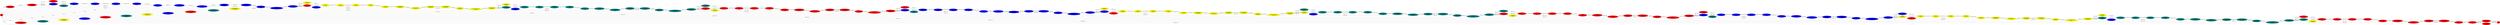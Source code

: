 graph {
rankdir=LR
input[label="input\n0.0ms\n0.0MB", style=filled, fillcolor="red"]
Embedding[label="Embedding\n0.0583449592590332ms\n63.2894140625MB", style=filled, fillcolor="red"]
layer_0_Layer_Norm_Before[label="layer_0_Layer_Norm_Before\n0.0012706559896469ms\n9.9697265625MB", style=filled, fillcolor="red"]
layer_0_Query[label="layer_0_Query\n0.0174765129089355ms\n32.2529296875MB", style=filled, fillcolor="red"]
layer_0_Key[label="layer_0_Key\n0.0172313270568847ms\n22.2529296875MB", style=filled, fillcolor="blue"]
layer_0_Value[label="layer_0_Value\n0.0172220478057861ms\n2.2529296875MB", style=filled, fillcolor="teal"]
layer_0_mul[label="layer_0_mul\n0.0885497283935546ms\n498.0MB", style=filled, fillcolor="blue"]
layer_0_div[label="layer_0_div\n0.0305673599243164ms\n520.0MB", style=filled, fillcolor="blue"]
layer_0_softmax[label="layer_0_softmax\n0.0729390106201171ms\n0.0MB", style=filled, fillcolor="blue"]
layer_0_dropout[label="layer_0_dropout\n0.0002622080147266ms\n0.0MB", style=filled, fillcolor="blue"]
layer_0_context[label="layer_0_context\n0.0718917465209961ms\n20.0MB", style=filled, fillcolor="blue"]
layer_0_Self_Attention_Output[label="layer_0_Self_Attention_Output\n0.0175464000701904ms\n2.2529296875MB", style=filled, fillcolor="blue"]
layer_0_Residual_Connection_1[label="layer_0_Residual_Connection_1\n0.0009762240052223ms\n0.0MB", style=filled, fillcolor="blue"]
layer_0_Layer_Norm_After[label="layer_0_Layer_Norm_After\n0.0013572800159454ms\n20.005859375MB", style=filled, fillcolor="blue"]
layer_0_Intermediate_Forward[label="layer_0_Intermediate_Forward\n0.0711145935058593ms\n79.01171875MB", style=filled, fillcolor="blue"]
layer_0_Output[label="layer_0_Output\n0.0656635818481445ms\n9.0029296875MB", style=filled, fillcolor="blue"]
layer_0_mid_position_embedding[label="layer_0_mid_position_embedding\n0.0293304958343505ms\n1.1455078125MB", style=filled, fillcolor="yellow"]
layer_0_add_mid_position_embedding[label="layer_0_add_mid_position_embedding\n0.0009008640050888ms\n0.0MB", style=filled, fillcolor="blue"]
layer_1_Layer_Norm_Before[label="layer_1_Layer_Norm_Before\n0.0012863039970397ms\n9.9697265625MB", style=filled, fillcolor="blue"]
layer_1_Query[label="layer_1_Query\n0.0174379196166992ms\n2.2529296875MB", style=filled, fillcolor="yellow"]
layer_1_Key[label="layer_1_Key\n0.01728169631958ms\n2.2529296875MB", style=filled, fillcolor="red"]
layer_1_Value[label="layer_1_Value\n0.0174435844421386ms\n2.2529296875MB", style=filled, fillcolor="blue"]
layer_1_mul[label="layer_1_mul\n0.0886691513061523ms\n520.0MB", style=filled, fillcolor="yellow"]
layer_1_div[label="layer_1_div\n0.0306256313323974ms\n520.0MB", style=filled, fillcolor="yellow"]
layer_1_softmax[label="layer_1_softmax\n0.0736061782836914ms\n0.0MB", style=filled, fillcolor="yellow"]
layer_1_dropout[label="layer_1_dropout\n0.00018806399405ms\n0.0MB", style=filled, fillcolor="yellow"]
layer_1_context[label="layer_1_context\n0.0715413436889648ms\n0.0MB", style=filled, fillcolor="yellow"]
layer_1_Self_Attention_Output[label="layer_1_Self_Attention_Output\n0.0174567031860351ms\n2.2529296875MB", style=filled, fillcolor="yellow"]
layer_1_Residual_Connection_1[label="layer_1_Residual_Connection_1\n0.0009709759950637ms\n0.0MB", style=filled, fillcolor="yellow"]
layer_1_Layer_Norm_After[label="layer_1_Layer_Norm_After\n0.0013173439502716ms\n20.005859375MB", style=filled, fillcolor="yellow"]
layer_1_Intermediate_Forward[label="layer_1_Intermediate_Forward\n0.0710699234008789ms\n79.01171875MB", style=filled, fillcolor="yellow"]
layer_1_Output[label="layer_1_Output\n0.0663548126220703ms\n9.0029296875MB", style=filled, fillcolor="yellow"]
layer_1_mid_position_embedding[label="layer_1_mid_position_embedding\n0.0292732162475585ms\n1.1455078125MB", style=filled, fillcolor="teal"]
layer_1_add_mid_position_embedding[label="layer_1_add_mid_position_embedding\n0.0009574720263481ms\n0.0MB", style=filled, fillcolor="yellow"]
layer_2_Layer_Norm_Before[label="layer_2_Layer_Norm_Before\n0.001285087943077ms\n9.9697265625MB", style=filled, fillcolor="yellow"]
layer_2_Query[label="layer_2_Query\n0.0174427833557128ms\n2.2529296875MB", style=filled, fillcolor="yellow"]
layer_2_Key[label="layer_2_Key\n0.0171657276153564ms\n2.2529296875MB", style=filled, fillcolor="teal"]
layer_2_Value[label="layer_2_Value\n0.0173848648071289ms\n2.2529296875MB", style=filled, fillcolor="blue"]
layer_2_mul[label="layer_2_mul\n0.0887181091308593ms\n520.0MB", style=filled, fillcolor="teal"]
layer_2_div[label="layer_2_div\n0.030614688873291ms\n520.0MB", style=filled, fillcolor="teal"]
layer_2_softmax[label="layer_2_softmax\n0.0784569625854492ms\n0.0MB", style=filled, fillcolor="teal"]
layer_2_dropout[label="layer_2_dropout\n0.0002414080053567ms\n0.0MB", style=filled, fillcolor="teal"]
layer_2_context[label="layer_2_context\n0.0715481262207031ms\n0.0MB", style=filled, fillcolor="teal"]
layer_2_Self_Attention_Output[label="layer_2_Self_Attention_Output\n0.0177699832916259ms\n2.2529296875MB", style=filled, fillcolor="teal"]
layer_2_Residual_Connection_1[label="layer_2_Residual_Connection_1\n0.0011152319908142ms\n0.0MB", style=filled, fillcolor="teal"]
layer_2_Layer_Norm_After[label="layer_2_Layer_Norm_After\n0.0013799359798431ms\n20.005859375MB", style=filled, fillcolor="teal"]
layer_2_Intermediate_Forward[label="layer_2_Intermediate_Forward\n0.0712279663085937ms\n79.01171875MB", style=filled, fillcolor="teal"]
layer_2_Output[label="layer_2_Output\n0.0664855651855468ms\n9.0029296875MB", style=filled, fillcolor="teal"]
layer_2_mid_position_embedding[label="layer_2_mid_position_embedding\n0.0293497924804687ms\n1.1455078125MB", style=filled, fillcolor="red"]
layer_2_add_mid_position_embedding[label="layer_2_add_mid_position_embedding\n0.0008980799913406ms\n0.0MB", style=filled, fillcolor="teal"]
layer_3_Layer_Norm_Before[label="layer_3_Layer_Norm_Before\n0.0013761279582977ms\n9.9697265625MB", style=filled, fillcolor="teal"]
layer_3_Query[label="layer_3_Query\n0.0174609279632568ms\n2.2529296875MB", style=filled, fillcolor="teal"]
layer_3_Key[label="layer_3_Key\n0.0173723526000976ms\n2.2529296875MB", style=filled, fillcolor="red"]
layer_3_Value[label="layer_3_Value\n0.0173704643249511ms\n2.2529296875MB", style=filled, fillcolor="yellow"]
layer_3_mul[label="layer_3_mul\n0.0886422424316406ms\n520.0MB", style=filled, fillcolor="red"]
layer_3_div[label="layer_3_div\n0.0306906242370605ms\n520.0MB", style=filled, fillcolor="red"]
layer_3_softmax[label="layer_3_softmax\n0.0732630081176757ms\n0.0MB", style=filled, fillcolor="red"]
layer_3_dropout[label="layer_3_dropout\n0.0002318720072507ms\n0.0MB", style=filled, fillcolor="red"]
layer_3_context[label="layer_3_context\n0.0715023651123046ms\n0.0MB", style=filled, fillcolor="red"]
layer_3_Self_Attention_Output[label="layer_3_Self_Attention_Output\n0.0173229122161865ms\n2.2529296875MB", style=filled, fillcolor="red"]
layer_3_Residual_Connection_1[label="layer_3_Residual_Connection_1\n0.0009762560129165ms\n0.0MB", style=filled, fillcolor="red"]
layer_3_Layer_Norm_After[label="layer_3_Layer_Norm_After\n0.0013334399461746ms\n20.005859375MB", style=filled, fillcolor="red"]
layer_3_Intermediate_Forward[label="layer_3_Intermediate_Forward\n0.0709845428466796ms\n79.01171875MB", style=filled, fillcolor="red"]
layer_3_Output[label="layer_3_Output\n0.066300064086914ms\n9.0029296875MB", style=filled, fillcolor="red"]
layer_3_mid_position_embedding[label="layer_3_mid_position_embedding\n0.0292816314697265ms\n1.1455078125MB", style=filled, fillcolor="blue"]
layer_3_add_mid_position_embedding[label="layer_3_add_mid_position_embedding\n0.0009625279903411ms\n0.0MB", style=filled, fillcolor="red"]
layer_4_Layer_Norm_Before[label="layer_4_Layer_Norm_Before\n0.0012958079576492ms\n9.9697265625MB", style=filled, fillcolor="red"]
layer_4_Query[label="layer_4_Query\n0.0173817920684814ms\n2.2529296875MB", style=filled, fillcolor="red"]
layer_4_Key[label="layer_4_Key\n0.0171687030792236ms\n2.2529296875MB", style=filled, fillcolor="blue"]
layer_4_Value[label="layer_4_Value\n0.017212287902832ms\n2.2529296875MB", style=filled, fillcolor="teal"]
layer_4_mul[label="layer_4_mul\n0.0886120300292968ms\n520.0MB", style=filled, fillcolor="blue"]
layer_4_div[label="layer_4_div\n0.0306422729492187ms\n520.0MB", style=filled, fillcolor="blue"]
layer_4_softmax[label="layer_4_softmax\n0.0727715530395507ms\n0.0MB", style=filled, fillcolor="blue"]
layer_4_dropout[label="layer_4_dropout\n0.0001792320013046ms\n0.0MB", style=filled, fillcolor="blue"]
layer_4_context[label="layer_4_context\n0.0715324172973632ms\n0.0MB", style=filled, fillcolor="blue"]
layer_4_Self_Attention_Output[label="layer_4_Self_Attention_Output\n0.0175042552947998ms\n2.2529296875MB", style=filled, fillcolor="blue"]
layer_4_Residual_Connection_1[label="layer_4_Residual_Connection_1\n0.001180927991867ms\n0.0MB", style=filled, fillcolor="blue"]
layer_4_Layer_Norm_After[label="layer_4_Layer_Norm_After\n0.0013599679470062ms\n20.005859375MB", style=filled, fillcolor="blue"]
layer_4_Intermediate_Forward[label="layer_4_Intermediate_Forward\n0.071231201171875ms\n79.01171875MB", style=filled, fillcolor="blue"]
layer_4_Output[label="layer_4_Output\n0.0671391067504882ms\n9.0029296875MB", style=filled, fillcolor="blue"]
layer_4_mid_position_embedding[label="layer_4_mid_position_embedding\n0.029703104019165ms\n1.1455078125MB", style=filled, fillcolor="yellow"]
layer_4_add_mid_position_embedding[label="layer_4_add_mid_position_embedding\n0.0009407680034637ms\n0.0MB", style=filled, fillcolor="blue"]
layer_5_Layer_Norm_Before[label="layer_5_Layer_Norm_Before\n0.0013020479679107ms\n9.9697265625MB", style=filled, fillcolor="blue"]
layer_5_Query[label="layer_5_Query\n0.0172972164154052ms\n2.2529296875MB", style=filled, fillcolor="yellow"]
layer_5_Key[label="layer_5_Key\n0.0173836154937744ms\n2.2529296875MB", style=filled, fillcolor="blue"]
layer_5_Value[label="layer_5_Value\n0.0172439041137695ms\n2.2529296875MB", style=filled, fillcolor="red"]
layer_5_mul[label="layer_5_mul\n0.0886316452026367ms\n520.0MB", style=filled, fillcolor="yellow"]
layer_5_div[label="layer_5_div\n0.0306476802825927ms\n520.0MB", style=filled, fillcolor="yellow"]
layer_5_softmax[label="layer_5_softmax\n0.0728098526000976ms\n0.0MB", style=filled, fillcolor="yellow"]
layer_5_dropout[label="layer_5_dropout\n0.0002173119932413ms\n0.0MB", style=filled, fillcolor="yellow"]
layer_5_context[label="layer_5_context\n0.0715170211791992ms\n0.0MB", style=filled, fillcolor="yellow"]
layer_5_Self_Attention_Output[label="layer_5_Self_Attention_Output\n0.0172768325805664ms\n2.2529296875MB", style=filled, fillcolor="yellow"]
layer_5_Residual_Connection_1[label="layer_5_Residual_Connection_1\n0.0009704319834709ms\n0.0MB", style=filled, fillcolor="yellow"]
layer_5_Layer_Norm_After[label="layer_5_Layer_Norm_After\n0.0014104319810867ms\n20.005859375MB", style=filled, fillcolor="yellow"]
layer_5_Intermediate_Forward[label="layer_5_Intermediate_Forward\n0.0710872955322265ms\n79.01171875MB", style=filled, fillcolor="yellow"]
layer_5_Output[label="layer_5_Output\n0.0663601608276367ms\n9.0029296875MB", style=filled, fillcolor="yellow"]
layer_5_mid_position_embedding[label="layer_5_mid_position_embedding\n0.0293544960021972ms\n1.1455078125MB", style=filled, fillcolor="teal"]
layer_5_add_mid_position_embedding[label="layer_5_add_mid_position_embedding\n0.0009514880180358ms\n0.0MB", style=filled, fillcolor="yellow"]
layer_6_Layer_Norm_Before[label="layer_6_Layer_Norm_Before\n0.0013443839550018ms\n9.9697265625MB", style=filled, fillcolor="yellow"]
layer_6_Query[label="layer_6_Query\n0.0173742713928222ms\n2.2529296875MB", style=filled, fillcolor="teal"]
layer_6_Key[label="layer_6_Key\n0.0173527679443359ms\n2.2529296875MB", style=filled, fillcolor="yellow"]
layer_6_Value[label="layer_6_Value\n0.0173970870971679ms\n2.2529296875MB", style=filled, fillcolor="blue"]
layer_6_mul[label="layer_6_mul\n0.0886671371459961ms\n520.0MB", style=filled, fillcolor="teal"]
layer_6_div[label="layer_6_div\n0.0306786556243896ms\n520.0MB", style=filled, fillcolor="teal"]
layer_6_softmax[label="layer_6_softmax\n0.072787841796875ms\n0.0MB", style=filled, fillcolor="teal"]
layer_6_dropout[label="layer_6_dropout\n0.0002245119959115ms\n0.0MB", style=filled, fillcolor="teal"]
layer_6_context[label="layer_6_context\n0.0712668762207031ms\n0.0MB", style=filled, fillcolor="teal"]
layer_6_Self_Attention_Output[label="layer_6_Self_Attention_Output\n0.0175485763549804ms\n2.2529296875MB", style=filled, fillcolor="teal"]
layer_6_Residual_Connection_1[label="layer_6_Residual_Connection_1\n0.0009695680141448ms\n0.0MB", style=filled, fillcolor="teal"]
layer_6_Layer_Norm_After[label="layer_6_Layer_Norm_After\n0.0012995200157165ms\n20.005859375MB", style=filled, fillcolor="teal"]
layer_6_Intermediate_Forward[label="layer_6_Intermediate_Forward\n0.0710302734375ms\n79.01171875MB", style=filled, fillcolor="teal"]
layer_6_Output[label="layer_6_Output\n0.0665446090698242ms\n9.0029296875MB", style=filled, fillcolor="teal"]
layer_6_mid_position_embedding[label="layer_6_mid_position_embedding\n0.029491039276123ms\n1.1455078125MB", style=filled, fillcolor="red"]
layer_6_add_mid_position_embedding[label="layer_6_add_mid_position_embedding\n0.0010459200143814ms\n0.0MB", style=filled, fillcolor="teal"]
layer_7_Layer_Norm_Before[label="layer_7_Layer_Norm_Before\n0.0013665280342102ms\n9.9697265625MB", style=filled, fillcolor="teal"]
layer_7_Query[label="layer_7_Query\n0.0175803203582763ms\n2.2529296875MB", style=filled, fillcolor="teal"]
layer_7_Key[label="layer_7_Key\n0.0174375991821289ms\n2.2529296875MB", style=filled, fillcolor="red"]
layer_7_Value[label="layer_7_Value\n0.0173796806335449ms\n2.2529296875MB", style=filled, fillcolor="yellow"]
layer_7_mul[label="layer_7_mul\n0.0890696945190429ms\n520.0MB", style=filled, fillcolor="red"]
layer_7_div[label="layer_7_div\n0.0306241607666015ms\n520.0MB", style=filled, fillcolor="red"]
layer_7_softmax[label="layer_7_softmax\n0.0728324508666992ms\n0.0MB", style=filled, fillcolor="red"]
layer_7_dropout[label="layer_7_dropout\n0.0002377600073814ms\n0.0MB", style=filled, fillcolor="red"]
layer_7_context[label="layer_7_context\n0.0715547866821289ms\n0.0MB", style=filled, fillcolor="red"]
layer_7_Self_Attention_Output[label="layer_7_Self_Attention_Output\n0.0175222721099853ms\n2.2529296875MB", style=filled, fillcolor="red"]
layer_7_Residual_Connection_1[label="layer_7_Residual_Connection_1\n0.0009873600006103ms\n0.0MB", style=filled, fillcolor="red"]
layer_7_Layer_Norm_After[label="layer_7_Layer_Norm_After\n0.0014289599657058ms\n20.005859375MB", style=filled, fillcolor="red"]
layer_7_Intermediate_Forward[label="layer_7_Intermediate_Forward\n0.0711292190551757ms\n79.01171875MB", style=filled, fillcolor="red"]
layer_7_Output[label="layer_7_Output\n0.0663224029541015ms\n9.0029296875MB", style=filled, fillcolor="red"]
layer_7_mid_position_embedding[label="layer_7_mid_position_embedding\n0.0292841911315917ms\n1.1455078125MB", style=filled, fillcolor="blue"]
layer_7_add_mid_position_embedding[label="layer_7_add_mid_position_embedding\n0.0009536640048027ms\n0.0MB", style=filled, fillcolor="red"]
layer_8_Layer_Norm_Before[label="layer_8_Layer_Norm_Before\n0.0013525760173797ms\n9.9697265625MB", style=filled, fillcolor="red"]
layer_8_Query[label="layer_8_Query\n0.0172825279235839ms\n2.2529296875MB", style=filled, fillcolor="red"]
layer_8_Key[label="layer_8_Key\n0.0173703670501709ms\n2.2529296875MB", style=filled, fillcolor="blue"]
layer_8_Value[label="layer_8_Value\n0.017399616241455ms\n2.2529296875MB", style=filled, fillcolor="teal"]
layer_8_mul[label="layer_8_mul\n0.088663230895996ms\n520.0MB", style=filled, fillcolor="blue"]
layer_8_div[label="layer_8_div\n0.0306089916229248ms\n520.0MB", style=filled, fillcolor="blue"]
layer_8_softmax[label="layer_8_softmax\n0.0729966430664062ms\n0.0MB", style=filled, fillcolor="blue"]
layer_8_dropout[label="layer_8_dropout\n0.0002002879977226ms\n0.0MB", style=filled, fillcolor="blue"]
layer_8_context[label="layer_8_context\n0.0712403182983398ms\n0.0MB", style=filled, fillcolor="blue"]
layer_8_Self_Attention_Output[label="layer_8_Self_Attention_Output\n0.0175287036895751ms\n2.2529296875MB", style=filled, fillcolor="blue"]
layer_8_Residual_Connection_1[label="layer_8_Residual_Connection_1\n0.0009695680141448ms\n0.0MB", style=filled, fillcolor="blue"]
layer_8_Layer_Norm_After[label="layer_8_Layer_Norm_After\n0.0013068480491638ms\n20.005859375MB", style=filled, fillcolor="blue"]
layer_8_Intermediate_Forward[label="layer_8_Intermediate_Forward\n0.0710932159423828ms\n79.01171875MB", style=filled, fillcolor="blue"]
layer_8_Output[label="layer_8_Output\n0.0659056015014648ms\n9.0029296875MB", style=filled, fillcolor="blue"]
layer_8_mid_position_embedding[label="layer_8_mid_position_embedding\n0.0294362564086914ms\n1.1455078125MB", style=filled, fillcolor="yellow"]
layer_8_add_mid_position_embedding[label="layer_8_add_mid_position_embedding\n0.0009204480051994ms\n0.0MB", style=filled, fillcolor="blue"]
layer_9_Layer_Norm_Before[label="layer_9_Layer_Norm_Before\n0.0013315839767456ms\n9.9697265625MB", style=filled, fillcolor="blue"]
layer_9_Query[label="layer_9_Query\n0.0174747524261474ms\n2.2529296875MB", style=filled, fillcolor="blue"]
layer_9_Key[label="layer_9_Key\n0.0173565120697021ms\n2.2529296875MB", style=filled, fillcolor="yellow"]
layer_9_Value[label="layer_9_Value\n0.0174068489074707ms\n2.2529296875MB", style=filled, fillcolor="red"]
layer_9_mul[label="layer_9_mul\n0.0886564788818359ms\n520.0MB", style=filled, fillcolor="yellow"]
layer_9_div[label="layer_9_div\n0.030608736038208ms\n520.0MB", style=filled, fillcolor="yellow"]
layer_9_softmax[label="layer_9_softmax\n0.0734276504516601ms\n0.0MB", style=filled, fillcolor="yellow"]
layer_9_dropout[label="layer_9_dropout\n0.0001951680034399ms\n0.0MB", style=filled, fillcolor="yellow"]
layer_9_context[label="layer_9_context\n0.0712035217285156ms\n0.0MB", style=filled, fillcolor="yellow"]
layer_9_Self_Attention_Output[label="layer_9_Self_Attention_Output\n0.0175230083465576ms\n2.2529296875MB", style=filled, fillcolor="yellow"]
layer_9_Residual_Connection_1[label="layer_9_Residual_Connection_1\n0.0009803839921951ms\n0.0MB", style=filled, fillcolor="yellow"]
layer_9_Layer_Norm_After[label="layer_9_Layer_Norm_After\n0.0013312640190124ms\n20.005859375MB", style=filled, fillcolor="yellow"]
layer_9_Intermediate_Forward[label="layer_9_Intermediate_Forward\n0.0711100769042968ms\n79.01171875MB", style=filled, fillcolor="yellow"]
layer_9_Output[label="layer_9_Output\n0.0663685455322265ms\n9.0029296875MB", style=filled, fillcolor="yellow"]
layer_9_mid_position_embedding[label="layer_9_mid_position_embedding\n0.029705919265747ms\n1.1455078125MB", style=filled, fillcolor="teal"]
layer_9_add_mid_position_embedding[label="layer_9_add_mid_position_embedding\n0.000961088001728ms\n0.0MB", style=filled, fillcolor="yellow"]
layer_10_Layer_Norm_Before[label="layer_10_Layer_Norm_Before\n0.0012703039646148ms\n9.9697265625MB", style=filled, fillcolor="yellow"]
layer_10_Query[label="layer_10_Query\n0.0174214401245117ms\n2.2529296875MB", style=filled, fillcolor="yellow"]
layer_10_Key[label="layer_10_Key\n0.0173865928649902ms\n2.2529296875MB", style=filled, fillcolor="teal"]
layer_10_Value[label="layer_10_Value\n0.0174473285675048ms\n2.2529296875MB", style=filled, fillcolor="blue"]
layer_10_mul[label="layer_10_mul\n0.0886327056884765ms\n520.0MB", style=filled, fillcolor="teal"]
layer_10_div[label="layer_10_div\n0.030676191329956ms\n520.0MB", style=filled, fillcolor="teal"]
layer_10_softmax[label="layer_10_softmax\n0.073959487915039ms\n0.0MB", style=filled, fillcolor="teal"]
layer_10_dropout[label="layer_10_dropout\n0.0002190400063991ms\n0.0MB", style=filled, fillcolor="teal"]
layer_10_context[label="layer_10_context\n0.0712834854125976ms\n0.0MB", style=filled, fillcolor="teal"]
layer_10_Self_Attention_Output[label="layer_10_Self_Attention_Output\n0.0174771518707275ms\n2.2529296875MB", style=filled, fillcolor="teal"]
layer_10_Residual_Connection_1[label="layer_10_Residual_Connection_1\n0.0009636800289154ms\n0.0MB", style=filled, fillcolor="teal"]
layer_10_Layer_Norm_After[label="layer_10_Layer_Norm_After\n0.0012945280075073ms\n20.005859375MB", style=filled, fillcolor="teal"]
layer_10_Intermediate_Forward[label="layer_10_Intermediate_Forward\n0.0711186218261718ms\n79.01171875MB", style=filled, fillcolor="teal"]
layer_10_Output[label="layer_10_Output\n0.0663684158325195ms\n9.0029296875MB", style=filled, fillcolor="teal"]
layer_10_mid_position_embedding[label="layer_10_mid_position_embedding\n0.0298214073181152ms\n1.1455078125MB", style=filled, fillcolor="red"]
layer_10_add_mid_position_embedding[label="layer_10_add_mid_position_embedding\n0.0009691519737243ms\n0.0MB", style=filled, fillcolor="teal"]
layer_11_Layer_Norm_Before[label="layer_11_Layer_Norm_Before\n0.0013812160491943ms\n9.9697265625MB", style=filled, fillcolor="teal"]
layer_11_Query[label="layer_11_Query\n0.0173419513702392ms\n2.2529296875MB", style=filled, fillcolor="red"]
layer_11_Key[label="layer_11_Key\n0.0174547843933105ms\n2.2529296875MB", style=filled, fillcolor="teal"]
layer_11_Value[label="layer_11_Value\n0.0174020156860351ms\n2.2529296875MB", style=filled, fillcolor="yellow"]
layer_11_mul[label="layer_11_mul\n0.0885824966430664ms\n520.0MB", style=filled, fillcolor="red"]
layer_11_div[label="layer_11_div\n0.0306636791229248ms\n520.0MB", style=filled, fillcolor="red"]
layer_11_softmax[label="layer_11_softmax\n0.0728349456787109ms\n0.0MB", style=filled, fillcolor="red"]
layer_11_dropout[label="layer_11_dropout\n0.0002040960043668ms\n0.0MB", style=filled, fillcolor="red"]
layer_11_context[label="layer_11_context\n0.0718178253173828ms\n0.0MB", style=filled, fillcolor="red"]
layer_11_Self_Attention_Output[label="layer_11_Self_Attention_Output\n0.0175189113616943ms\n2.2529296875MB", style=filled, fillcolor="red"]
layer_11_Residual_Connection_1[label="layer_11_Residual_Connection_1\n0.0009705600142478ms\n0.0MB", style=filled, fillcolor="red"]
layer_11_Layer_Norm_After[label="layer_11_Layer_Norm_After\n0.0013179520368576ms\n20.005859375MB", style=filled, fillcolor="red"]
layer_11_Intermediate_Forward[label="layer_11_Intermediate_Forward\n0.0710448303222656ms\n79.01171875MB", style=filled, fillcolor="red"]
layer_11_Output[label="layer_11_Output\n0.0663422698974609ms\n9.0029296875MB", style=filled, fillcolor="red"]
Layer_Norm[label="Layer_Norm\n0.0013424960374832ms\n0.0MB", style=filled, fillcolor="red"]
Class_Labels_Classifier[label="Class_Labels_Classifier\n0.0020229120254516ms\n4.7757415771484375MB", style=filled, fillcolor="red"]
Box_Predictor[label="Box_Predictor\n0.001871423959732ms\n4.517593383789063MB", style=filled, fillcolor="red"]
output[label="output\n0.0ms\n0.0MB", style=filled, fillcolor="red"]
input -- Embedding[label="9.76MB"];
input -- layer_0_mid_position_embedding[label="9.76MB"];
input -- layer_1_mid_position_embedding[label="9.76MB"];
input -- layer_2_mid_position_embedding[label="9.76MB"];
input -- layer_3_mid_position_embedding[label="9.76MB"];
input -- layer_4_mid_position_embedding[label="9.76MB"];
input -- layer_5_mid_position_embedding[label="9.76MB"];
input -- layer_6_mid_position_embedding[label="9.76MB"];
input -- layer_7_mid_position_embedding[label="9.76MB"];
input -- layer_8_mid_position_embedding[label="9.76MB"];
input -- layer_9_mid_position_embedding[label="9.76MB"];
input -- layer_10_mid_position_embedding[label="9.76MB"];
Embedding -- layer_0_Layer_Norm_Before[label="9.9638671875MB"];
layer_0_Layer_Norm_Before -- layer_0_Query[label="9.9638671875MB"];
layer_0_Layer_Norm_Before -- layer_0_Key[label="9.9638671875MB"];
layer_0_Layer_Norm_Before -- layer_0_Value[label="9.9638671875MB"];
layer_0_Query -- layer_0_mul[label="9.9638671875MB"];
layer_0_Key -- layer_0_mul[label="9.9638671875MB"];
layer_0_mul -- layer_0_div[label="529.4861297607422MB"];
layer_0_div -- layer_0_softmax[label="529.4861297607422MB"];
layer_0_softmax -- layer_0_dropout[label="529.4861297607422MB"];
layer_0_dropout -- layer_0_context[label="529.4861297607422MB"];
layer_0_Value -- layer_0_context[label="9.9638671875MB"];
layer_0_context -- layer_0_Self_Attention_Output[label="9.9638671875MB"];
layer_0_Self_Attention_Output -- layer_0_Residual_Connection_1[label="9.9638671875MB"];
Embedding -- layer_0_Residual_Connection_1[label="9.9638671875MB"];
layer_0_Residual_Connection_1 -- layer_0_Layer_Norm_After[label="9.9638671875MB"];
layer_0_Layer_Norm_After -- layer_0_Intermediate_Forward[label="9.9638671875MB"];
layer_0_Intermediate_Forward -- layer_0_Output[label="39.85546875MB"];
layer_0_Residual_Connection_1 -- layer_0_Output[label="9.9638671875MB"];
layer_0_Output -- layer_0_add_mid_position_embedding[label="9.9638671875MB"];
layer_0_mid_position_embedding -- layer_0_add_mid_position_embedding[label="9.9638671875MB"];
layer_0_add_mid_position_embedding -- layer_1_Layer_Norm_Before[label="9.9638671875MB"];
layer_1_Layer_Norm_Before -- layer_1_Query[label="9.9638671875MB"];
layer_1_Layer_Norm_Before -- layer_1_Key[label="9.9638671875MB"];
layer_1_Layer_Norm_Before -- layer_1_Value[label="9.9638671875MB"];
layer_1_Query -- layer_1_mul[label="9.9638671875MB"];
layer_1_Key -- layer_1_mul[label="9.9638671875MB"];
layer_1_mul -- layer_1_div[label="529.4861297607422MB"];
layer_1_div -- layer_1_softmax[label="529.4861297607422MB"];
layer_1_softmax -- layer_1_dropout[label="529.4861297607422MB"];
layer_1_dropout -- layer_1_context[label="529.4861297607422MB"];
layer_1_Value -- layer_1_context[label="9.9638671875MB"];
layer_1_context -- layer_1_Self_Attention_Output[label="9.9638671875MB"];
layer_1_Self_Attention_Output -- layer_1_Residual_Connection_1[label="9.9638671875MB"];
layer_0_add_mid_position_embedding -- layer_1_Residual_Connection_1[label="9.9638671875MB"];
layer_1_Residual_Connection_1 -- layer_1_Layer_Norm_After[label="9.9638671875MB"];
layer_1_Layer_Norm_After -- layer_1_Intermediate_Forward[label="9.9638671875MB"];
layer_1_Intermediate_Forward -- layer_1_Output[label="39.85546875MB"];
layer_1_Residual_Connection_1 -- layer_1_Output[label="9.9638671875MB"];
layer_1_Output -- layer_1_add_mid_position_embedding[label="9.9638671875MB"];
layer_1_mid_position_embedding -- layer_1_add_mid_position_embedding[label="9.9638671875MB"];
layer_1_add_mid_position_embedding -- layer_2_Layer_Norm_Before[label="9.9638671875MB"];
layer_2_Layer_Norm_Before -- layer_2_Query[label="9.9638671875MB"];
layer_2_Layer_Norm_Before -- layer_2_Key[label="9.9638671875MB"];
layer_2_Layer_Norm_Before -- layer_2_Value[label="9.9638671875MB"];
layer_2_Query -- layer_2_mul[label="9.9638671875MB"];
layer_2_Key -- layer_2_mul[label="9.9638671875MB"];
layer_2_mul -- layer_2_div[label="529.4861297607422MB"];
layer_2_div -- layer_2_softmax[label="529.4861297607422MB"];
layer_2_softmax -- layer_2_dropout[label="529.4861297607422MB"];
layer_2_dropout -- layer_2_context[label="529.4861297607422MB"];
layer_2_Value -- layer_2_context[label="9.9638671875MB"];
layer_2_context -- layer_2_Self_Attention_Output[label="9.9638671875MB"];
layer_2_Self_Attention_Output -- layer_2_Residual_Connection_1[label="9.9638671875MB"];
layer_1_add_mid_position_embedding -- layer_2_Residual_Connection_1[label="9.9638671875MB"];
layer_2_Residual_Connection_1 -- layer_2_Layer_Norm_After[label="9.9638671875MB"];
layer_2_Layer_Norm_After -- layer_2_Intermediate_Forward[label="9.9638671875MB"];
layer_2_Intermediate_Forward -- layer_2_Output[label="39.85546875MB"];
layer_2_Residual_Connection_1 -- layer_2_Output[label="9.9638671875MB"];
layer_2_Output -- layer_2_add_mid_position_embedding[label="9.9638671875MB"];
layer_2_mid_position_embedding -- layer_2_add_mid_position_embedding[label="9.9638671875MB"];
layer_2_add_mid_position_embedding -- layer_3_Layer_Norm_Before[label="9.9638671875MB"];
layer_3_Layer_Norm_Before -- layer_3_Query[label="9.9638671875MB"];
layer_3_Layer_Norm_Before -- layer_3_Key[label="9.9638671875MB"];
layer_3_Layer_Norm_Before -- layer_3_Value[label="9.9638671875MB"];
layer_3_Query -- layer_3_mul[label="9.9638671875MB"];
layer_3_Key -- layer_3_mul[label="9.9638671875MB"];
layer_3_mul -- layer_3_div[label="529.4861297607422MB"];
layer_3_div -- layer_3_softmax[label="529.4861297607422MB"];
layer_3_softmax -- layer_3_dropout[label="529.4861297607422MB"];
layer_3_dropout -- layer_3_context[label="529.4861297607422MB"];
layer_3_Value -- layer_3_context[label="9.9638671875MB"];
layer_3_context -- layer_3_Self_Attention_Output[label="9.9638671875MB"];
layer_3_Self_Attention_Output -- layer_3_Residual_Connection_1[label="9.9638671875MB"];
layer_2_add_mid_position_embedding -- layer_3_Residual_Connection_1[label="9.9638671875MB"];
layer_3_Residual_Connection_1 -- layer_3_Layer_Norm_After[label="9.9638671875MB"];
layer_3_Layer_Norm_After -- layer_3_Intermediate_Forward[label="9.9638671875MB"];
layer_3_Intermediate_Forward -- layer_3_Output[label="39.85546875MB"];
layer_3_Residual_Connection_1 -- layer_3_Output[label="9.9638671875MB"];
layer_3_Output -- layer_3_add_mid_position_embedding[label="9.9638671875MB"];
layer_3_mid_position_embedding -- layer_3_add_mid_position_embedding[label="9.9638671875MB"];
layer_3_add_mid_position_embedding -- layer_4_Layer_Norm_Before[label="9.9638671875MB"];
layer_4_Layer_Norm_Before -- layer_4_Query[label="9.9638671875MB"];
layer_4_Layer_Norm_Before -- layer_4_Key[label="9.9638671875MB"];
layer_4_Layer_Norm_Before -- layer_4_Value[label="9.9638671875MB"];
layer_4_Query -- layer_4_mul[label="9.9638671875MB"];
layer_4_Key -- layer_4_mul[label="9.9638671875MB"];
layer_4_mul -- layer_4_div[label="529.4861297607422MB"];
layer_4_div -- layer_4_softmax[label="529.4861297607422MB"];
layer_4_softmax -- layer_4_dropout[label="529.4861297607422MB"];
layer_4_dropout -- layer_4_context[label="529.4861297607422MB"];
layer_4_Value -- layer_4_context[label="9.9638671875MB"];
layer_4_context -- layer_4_Self_Attention_Output[label="9.9638671875MB"];
layer_4_Self_Attention_Output -- layer_4_Residual_Connection_1[label="9.9638671875MB"];
layer_3_add_mid_position_embedding -- layer_4_Residual_Connection_1[label="9.9638671875MB"];
layer_4_Residual_Connection_1 -- layer_4_Layer_Norm_After[label="9.9638671875MB"];
layer_4_Layer_Norm_After -- layer_4_Intermediate_Forward[label="9.9638671875MB"];
layer_4_Intermediate_Forward -- layer_4_Output[label="39.85546875MB"];
layer_4_Residual_Connection_1 -- layer_4_Output[label="9.9638671875MB"];
layer_4_Output -- layer_4_add_mid_position_embedding[label="9.9638671875MB"];
layer_4_mid_position_embedding -- layer_4_add_mid_position_embedding[label="9.9638671875MB"];
layer_4_add_mid_position_embedding -- layer_5_Layer_Norm_Before[label="9.9638671875MB"];
layer_5_Layer_Norm_Before -- layer_5_Query[label="9.9638671875MB"];
layer_5_Layer_Norm_Before -- layer_5_Key[label="9.9638671875MB"];
layer_5_Layer_Norm_Before -- layer_5_Value[label="9.9638671875MB"];
layer_5_Query -- layer_5_mul[label="9.9638671875MB"];
layer_5_Key -- layer_5_mul[label="9.9638671875MB"];
layer_5_mul -- layer_5_div[label="529.4861297607422MB"];
layer_5_div -- layer_5_softmax[label="529.4861297607422MB"];
layer_5_softmax -- layer_5_dropout[label="529.4861297607422MB"];
layer_5_dropout -- layer_5_context[label="529.4861297607422MB"];
layer_5_Value -- layer_5_context[label="9.9638671875MB"];
layer_5_context -- layer_5_Self_Attention_Output[label="9.9638671875MB"];
layer_5_Self_Attention_Output -- layer_5_Residual_Connection_1[label="9.9638671875MB"];
layer_4_add_mid_position_embedding -- layer_5_Residual_Connection_1[label="9.9638671875MB"];
layer_5_Residual_Connection_1 -- layer_5_Layer_Norm_After[label="9.9638671875MB"];
layer_5_Layer_Norm_After -- layer_5_Intermediate_Forward[label="9.9638671875MB"];
layer_5_Intermediate_Forward -- layer_5_Output[label="39.85546875MB"];
layer_5_Residual_Connection_1 -- layer_5_Output[label="9.9638671875MB"];
layer_5_Output -- layer_5_add_mid_position_embedding[label="9.9638671875MB"];
layer_5_mid_position_embedding -- layer_5_add_mid_position_embedding[label="9.9638671875MB"];
layer_5_add_mid_position_embedding -- layer_6_Layer_Norm_Before[label="9.9638671875MB"];
layer_6_Layer_Norm_Before -- layer_6_Query[label="9.9638671875MB"];
layer_6_Layer_Norm_Before -- layer_6_Key[label="9.9638671875MB"];
layer_6_Layer_Norm_Before -- layer_6_Value[label="9.9638671875MB"];
layer_6_Query -- layer_6_mul[label="9.9638671875MB"];
layer_6_Key -- layer_6_mul[label="9.9638671875MB"];
layer_6_mul -- layer_6_div[label="529.4861297607422MB"];
layer_6_div -- layer_6_softmax[label="529.4861297607422MB"];
layer_6_softmax -- layer_6_dropout[label="529.4861297607422MB"];
layer_6_dropout -- layer_6_context[label="529.4861297607422MB"];
layer_6_Value -- layer_6_context[label="9.9638671875MB"];
layer_6_context -- layer_6_Self_Attention_Output[label="9.9638671875MB"];
layer_6_Self_Attention_Output -- layer_6_Residual_Connection_1[label="9.9638671875MB"];
layer_5_add_mid_position_embedding -- layer_6_Residual_Connection_1[label="9.9638671875MB"];
layer_6_Residual_Connection_1 -- layer_6_Layer_Norm_After[label="9.9638671875MB"];
layer_6_Layer_Norm_After -- layer_6_Intermediate_Forward[label="9.9638671875MB"];
layer_6_Intermediate_Forward -- layer_6_Output[label="39.85546875MB"];
layer_6_Residual_Connection_1 -- layer_6_Output[label="9.9638671875MB"];
layer_6_Output -- layer_6_add_mid_position_embedding[label="9.9638671875MB"];
layer_6_mid_position_embedding -- layer_6_add_mid_position_embedding[label="9.9638671875MB"];
layer_6_add_mid_position_embedding -- layer_7_Layer_Norm_Before[label="9.9638671875MB"];
layer_7_Layer_Norm_Before -- layer_7_Query[label="9.9638671875MB"];
layer_7_Layer_Norm_Before -- layer_7_Key[label="9.9638671875MB"];
layer_7_Layer_Norm_Before -- layer_7_Value[label="9.9638671875MB"];
layer_7_Query -- layer_7_mul[label="9.9638671875MB"];
layer_7_Key -- layer_7_mul[label="9.9638671875MB"];
layer_7_mul -- layer_7_div[label="529.4861297607422MB"];
layer_7_div -- layer_7_softmax[label="529.4861297607422MB"];
layer_7_softmax -- layer_7_dropout[label="529.4861297607422MB"];
layer_7_dropout -- layer_7_context[label="529.4861297607422MB"];
layer_7_Value -- layer_7_context[label="9.9638671875MB"];
layer_7_context -- layer_7_Self_Attention_Output[label="9.9638671875MB"];
layer_7_Self_Attention_Output -- layer_7_Residual_Connection_1[label="9.9638671875MB"];
layer_6_add_mid_position_embedding -- layer_7_Residual_Connection_1[label="9.9638671875MB"];
layer_7_Residual_Connection_1 -- layer_7_Layer_Norm_After[label="9.9638671875MB"];
layer_7_Layer_Norm_After -- layer_7_Intermediate_Forward[label="9.9638671875MB"];
layer_7_Intermediate_Forward -- layer_7_Output[label="39.85546875MB"];
layer_7_Residual_Connection_1 -- layer_7_Output[label="9.9638671875MB"];
layer_7_Output -- layer_7_add_mid_position_embedding[label="9.9638671875MB"];
layer_7_mid_position_embedding -- layer_7_add_mid_position_embedding[label="9.9638671875MB"];
layer_7_add_mid_position_embedding -- layer_8_Layer_Norm_Before[label="9.9638671875MB"];
layer_8_Layer_Norm_Before -- layer_8_Query[label="9.9638671875MB"];
layer_8_Layer_Norm_Before -- layer_8_Key[label="9.9638671875MB"];
layer_8_Layer_Norm_Before -- layer_8_Value[label="9.9638671875MB"];
layer_8_Query -- layer_8_mul[label="9.9638671875MB"];
layer_8_Key -- layer_8_mul[label="9.9638671875MB"];
layer_8_mul -- layer_8_div[label="529.4861297607422MB"];
layer_8_div -- layer_8_softmax[label="529.4861297607422MB"];
layer_8_softmax -- layer_8_dropout[label="529.4861297607422MB"];
layer_8_dropout -- layer_8_context[label="529.4861297607422MB"];
layer_8_Value -- layer_8_context[label="9.9638671875MB"];
layer_8_context -- layer_8_Self_Attention_Output[label="9.9638671875MB"];
layer_8_Self_Attention_Output -- layer_8_Residual_Connection_1[label="9.9638671875MB"];
layer_7_add_mid_position_embedding -- layer_8_Residual_Connection_1[label="9.9638671875MB"];
layer_8_Residual_Connection_1 -- layer_8_Layer_Norm_After[label="9.9638671875MB"];
layer_8_Layer_Norm_After -- layer_8_Intermediate_Forward[label="9.9638671875MB"];
layer_8_Intermediate_Forward -- layer_8_Output[label="39.85546875MB"];
layer_8_Residual_Connection_1 -- layer_8_Output[label="9.9638671875MB"];
layer_8_Output -- layer_8_add_mid_position_embedding[label="9.9638671875MB"];
layer_8_mid_position_embedding -- layer_8_add_mid_position_embedding[label="9.9638671875MB"];
layer_8_add_mid_position_embedding -- layer_9_Layer_Norm_Before[label="9.9638671875MB"];
layer_9_Layer_Norm_Before -- layer_9_Query[label="9.9638671875MB"];
layer_9_Layer_Norm_Before -- layer_9_Key[label="9.9638671875MB"];
layer_9_Layer_Norm_Before -- layer_9_Value[label="9.9638671875MB"];
layer_9_Query -- layer_9_mul[label="9.9638671875MB"];
layer_9_Key -- layer_9_mul[label="9.9638671875MB"];
layer_9_mul -- layer_9_div[label="529.4861297607422MB"];
layer_9_div -- layer_9_softmax[label="529.4861297607422MB"];
layer_9_softmax -- layer_9_dropout[label="529.4861297607422MB"];
layer_9_dropout -- layer_9_context[label="529.4861297607422MB"];
layer_9_Value -- layer_9_context[label="9.9638671875MB"];
layer_9_context -- layer_9_Self_Attention_Output[label="9.9638671875MB"];
layer_9_Self_Attention_Output -- layer_9_Residual_Connection_1[label="9.9638671875MB"];
layer_8_add_mid_position_embedding -- layer_9_Residual_Connection_1[label="9.9638671875MB"];
layer_9_Residual_Connection_1 -- layer_9_Layer_Norm_After[label="9.9638671875MB"];
layer_9_Layer_Norm_After -- layer_9_Intermediate_Forward[label="9.9638671875MB"];
layer_9_Intermediate_Forward -- layer_9_Output[label="39.85546875MB"];
layer_9_Residual_Connection_1 -- layer_9_Output[label="9.9638671875MB"];
layer_9_Output -- layer_9_add_mid_position_embedding[label="9.9638671875MB"];
layer_9_mid_position_embedding -- layer_9_add_mid_position_embedding[label="9.9638671875MB"];
layer_9_add_mid_position_embedding -- layer_10_Layer_Norm_Before[label="9.9638671875MB"];
layer_10_Layer_Norm_Before -- layer_10_Query[label="9.9638671875MB"];
layer_10_Layer_Norm_Before -- layer_10_Key[label="9.9638671875MB"];
layer_10_Layer_Norm_Before -- layer_10_Value[label="9.9638671875MB"];
layer_10_Query -- layer_10_mul[label="9.9638671875MB"];
layer_10_Key -- layer_10_mul[label="9.9638671875MB"];
layer_10_mul -- layer_10_div[label="529.4861297607422MB"];
layer_10_div -- layer_10_softmax[label="529.4861297607422MB"];
layer_10_softmax -- layer_10_dropout[label="529.4861297607422MB"];
layer_10_dropout -- layer_10_context[label="529.4861297607422MB"];
layer_10_Value -- layer_10_context[label="9.9638671875MB"];
layer_10_context -- layer_10_Self_Attention_Output[label="9.9638671875MB"];
layer_10_Self_Attention_Output -- layer_10_Residual_Connection_1[label="9.9638671875MB"];
layer_9_add_mid_position_embedding -- layer_10_Residual_Connection_1[label="9.9638671875MB"];
layer_10_Residual_Connection_1 -- layer_10_Layer_Norm_After[label="9.9638671875MB"];
layer_10_Layer_Norm_After -- layer_10_Intermediate_Forward[label="9.9638671875MB"];
layer_10_Intermediate_Forward -- layer_10_Output[label="39.85546875MB"];
layer_10_Residual_Connection_1 -- layer_10_Output[label="9.9638671875MB"];
layer_10_Output -- layer_10_add_mid_position_embedding[label="9.9638671875MB"];
layer_10_mid_position_embedding -- layer_10_add_mid_position_embedding[label="9.9638671875MB"];
layer_10_add_mid_position_embedding -- layer_11_Layer_Norm_Before[label="9.9638671875MB"];
layer_11_Layer_Norm_Before -- layer_11_Query[label="9.9638671875MB"];
layer_11_Layer_Norm_Before -- layer_11_Key[label="9.9638671875MB"];
layer_11_Layer_Norm_Before -- layer_11_Value[label="9.9638671875MB"];
layer_11_Query -- layer_11_mul[label="9.9638671875MB"];
layer_11_Key -- layer_11_mul[label="9.9638671875MB"];
layer_11_mul -- layer_11_div[label="529.4861297607422MB"];
layer_11_div -- layer_11_softmax[label="529.4861297607422MB"];
layer_11_softmax -- layer_11_dropout[label="529.4861297607422MB"];
layer_11_dropout -- layer_11_context[label="529.4861297607422MB"];
layer_11_Value -- layer_11_context[label="9.9638671875MB"];
layer_11_context -- layer_11_Self_Attention_Output[label="9.9638671875MB"];
layer_11_Self_Attention_Output -- layer_11_Residual_Connection_1[label="9.9638671875MB"];
layer_10_add_mid_position_embedding -- layer_11_Residual_Connection_1[label="9.9638671875MB"];
layer_11_Residual_Connection_1 -- layer_11_Layer_Norm_After[label="9.9638671875MB"];
layer_11_Layer_Norm_After -- layer_11_Intermediate_Forward[label="9.9638671875MB"];
layer_11_Intermediate_Forward -- layer_11_Output[label="39.85546875MB"];
layer_11_Residual_Connection_1 -- layer_11_Output[label="9.9638671875MB"];
layer_11_Output -- Layer_Norm[label="9.9638671875MB"];
Layer_Norm -- Class_Labels_Classifier[label="9.9638671875MB"];
Layer_Norm -- Box_Predictor[label="9.9638671875MB"];
Class_Labels_Classifier -- output[label="0.03509521484375MB"];
Box_Predictor -- output[label="0.00152587890625MB"];
}

